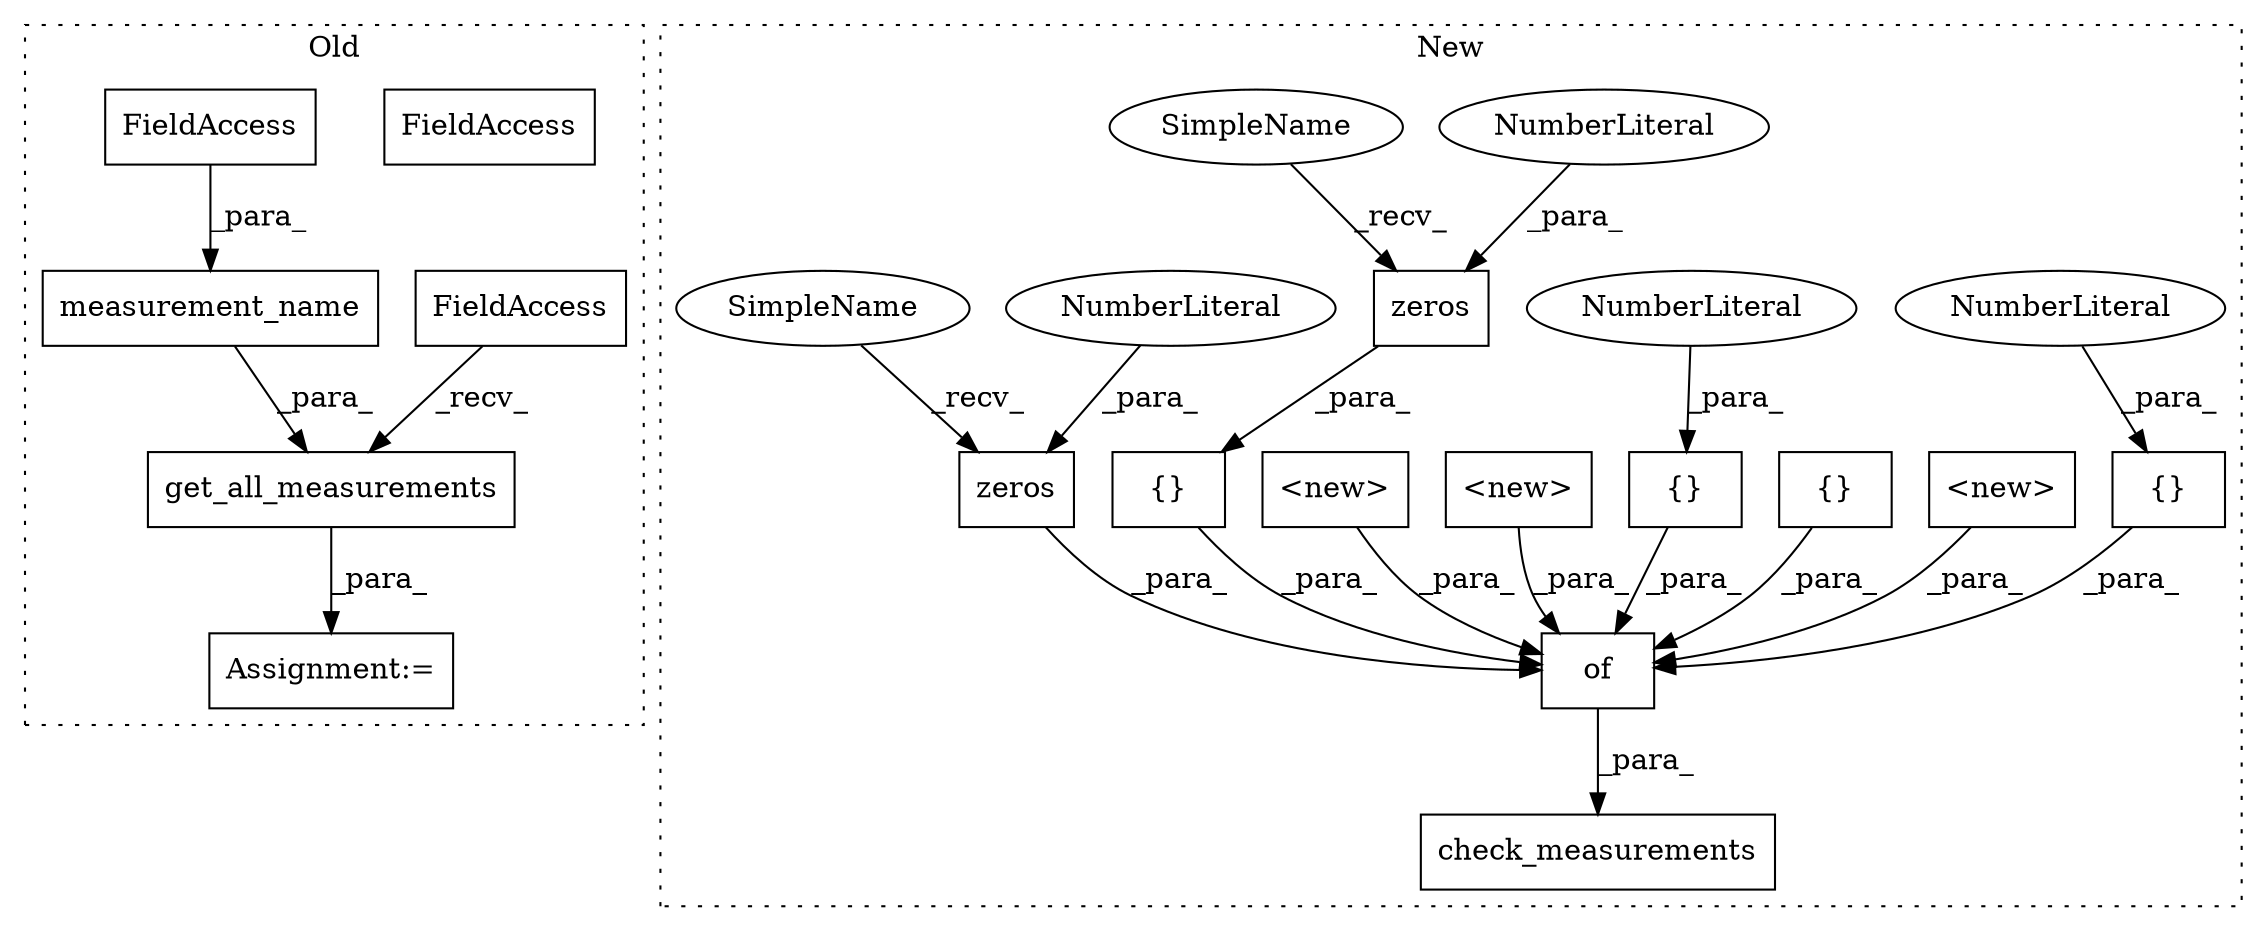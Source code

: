 digraph G {
subgraph cluster0 {
1 [label="measurement_name" a="32" s="56661,56719" l="17,1" shape="box"];
8 [label="get_all_measurements" a="32" s="56621,56720" l="21,1" shape="box"];
9 [label="FieldAccess" a="22" s="56598" l="22" shape="box"];
10 [label="FieldAccess" a="22" s="56678" l="41" shape="box"];
20 [label="Assignment:=" a="7" s="56597" l="1" shape="box"];
23 [label="FieldAccess" a="22" s="56678" l="41" shape="box"];
label = "Old";
style="dotted";
}
subgraph cluster1 {
2 [label="zeros" a="32" s="65855,65862" l="6,1" shape="box"];
3 [label="check_measurements" a="32" s="65291,66225" l="19,1" shape="box"];
4 [label="NumberLiteral" a="34" s="65861" l="1" shape="ellipse"];
5 [label="{}" a="4" s="66014,66016" l="1,1" shape="box"];
6 [label="NumberLiteral" a="34" s="66015" l="1" shape="ellipse"];
7 [label="{}" a="4" s="65848,65863" l="1,1" shape="box"];
11 [label="of" a="32" s="65324,66224" l="3,1" shape="box"];
12 [label="{}" a="4" s="65604,65606" l="1,1" shape="box"];
13 [label="<new>" a="14" s="66018" l="59" shape="box"];
14 [label="{}" a="4" s="65504,65506" l="1,1" shape="box"];
15 [label="NumberLiteral" a="34" s="65605" l="1" shape="ellipse"];
16 [label="<new>" a="14" s="65865" l="54" shape="box"];
17 [label="zeros" a="32" s="65686,65693" l="6,1" shape="box"];
18 [label="NumberLiteral" a="34" s="65692" l="1" shape="ellipse"];
19 [label="<new>" a="14" s="65510" l="62" shape="box"];
21 [label="SimpleName" a="42" s="65849" l="5" shape="ellipse"];
22 [label="SimpleName" a="42" s="65680" l="5" shape="ellipse"];
label = "New";
style="dotted";
}
1 -> 8 [label="_para_"];
2 -> 7 [label="_para_"];
4 -> 2 [label="_para_"];
5 -> 11 [label="_para_"];
6 -> 5 [label="_para_"];
7 -> 11 [label="_para_"];
8 -> 20 [label="_para_"];
9 -> 8 [label="_recv_"];
11 -> 3 [label="_para_"];
12 -> 11 [label="_para_"];
13 -> 11 [label="_para_"];
14 -> 11 [label="_para_"];
15 -> 12 [label="_para_"];
16 -> 11 [label="_para_"];
17 -> 11 [label="_para_"];
18 -> 17 [label="_para_"];
19 -> 11 [label="_para_"];
21 -> 2 [label="_recv_"];
22 -> 17 [label="_recv_"];
23 -> 1 [label="_para_"];
}